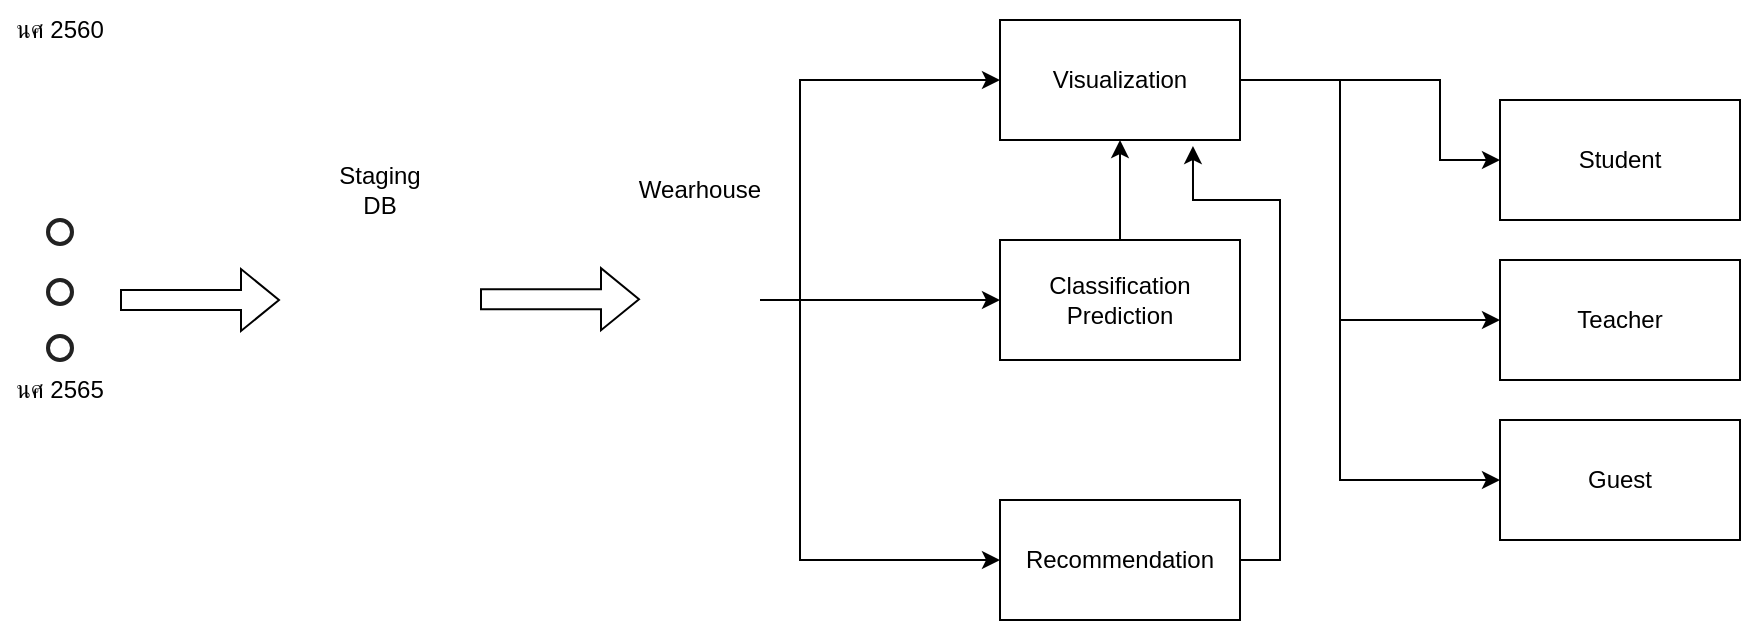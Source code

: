 <mxfile version="17.2.4" type="device"><diagram id="U_i0pgzZLeMi1-bSo1s6" name="Page-1"><mxGraphModel dx="1315" dy="728" grid="1" gridSize="10" guides="1" tooltips="1" connect="1" arrows="1" fold="1" page="1" pageScale="1" pageWidth="850" pageHeight="1100" math="0" shadow="0"><root><mxCell id="0"/><mxCell id="1" parent="0"/><mxCell id="QgDIe5IHMgXt2qr5OftS-1" value="" style="shape=image;html=1;verticalAlign=top;verticalLabelPosition=bottom;labelBackgroundColor=#ffffff;imageAspect=0;aspect=fixed;image=https://cdn2.iconfinder.com/data/icons/whcompare-isometric-web-hosting-servers/50/database-128.png" vertex="1" parent="1"><mxGeometry x="130" y="270" width="60" height="60" as="geometry"/></mxCell><mxCell id="QgDIe5IHMgXt2qr5OftS-2" value="" style="shape=image;html=1;verticalAlign=top;verticalLabelPosition=bottom;labelBackgroundColor=#ffffff;imageAspect=0;aspect=fixed;image=https://cdn2.iconfinder.com/data/icons/whcompare-isometric-web-hosting-servers/50/database-128.png" vertex="1" parent="1"><mxGeometry x="130" y="440" width="60" height="60" as="geometry"/></mxCell><mxCell id="QgDIe5IHMgXt2qr5OftS-3" value="" style="shape=flexArrow;endArrow=classic;html=1;rounded=0;" edge="1" parent="1"><mxGeometry width="50" height="50" relative="1" as="geometry"><mxPoint x="190" y="380" as="sourcePoint"/><mxPoint x="270" y="380" as="targetPoint"/></mxGeometry></mxCell><mxCell id="QgDIe5IHMgXt2qr5OftS-5" value="" style="shape=image;html=1;verticalAlign=top;verticalLabelPosition=bottom;labelBackgroundColor=#ffffff;imageAspect=0;aspect=fixed;image=https://cdn2.iconfinder.com/data/icons/whcompare-isometric-web-hosting-servers/50/database-128.png" vertex="1" parent="1"><mxGeometry x="290" y="350" width="60" height="60" as="geometry"/></mxCell><mxCell id="QgDIe5IHMgXt2qr5OftS-14" style="edgeStyle=orthogonalEdgeStyle;rounded=0;orthogonalLoop=1;jettySize=auto;html=1;exitX=1;exitY=0.5;exitDx=0;exitDy=0;entryX=0;entryY=0.5;entryDx=0;entryDy=0;" edge="1" parent="1" source="QgDIe5IHMgXt2qr5OftS-6" target="QgDIe5IHMgXt2qr5OftS-11"><mxGeometry relative="1" as="geometry"><Array as="points"><mxPoint x="530" y="380"/><mxPoint x="530" y="270"/></Array></mxGeometry></mxCell><mxCell id="QgDIe5IHMgXt2qr5OftS-16" style="edgeStyle=orthogonalEdgeStyle;rounded=0;orthogonalLoop=1;jettySize=auto;html=1;exitX=1;exitY=0.5;exitDx=0;exitDy=0;entryX=0;entryY=0.5;entryDx=0;entryDy=0;" edge="1" parent="1" source="QgDIe5IHMgXt2qr5OftS-6" target="QgDIe5IHMgXt2qr5OftS-12"><mxGeometry relative="1" as="geometry"/></mxCell><mxCell id="QgDIe5IHMgXt2qr5OftS-17" style="edgeStyle=orthogonalEdgeStyle;rounded=0;orthogonalLoop=1;jettySize=auto;html=1;exitX=1;exitY=0.5;exitDx=0;exitDy=0;entryX=0;entryY=0.5;entryDx=0;entryDy=0;" edge="1" parent="1" source="QgDIe5IHMgXt2qr5OftS-6" target="QgDIe5IHMgXt2qr5OftS-13"><mxGeometry relative="1" as="geometry"><Array as="points"><mxPoint x="530" y="380"/><mxPoint x="530" y="510"/></Array></mxGeometry></mxCell><mxCell id="QgDIe5IHMgXt2qr5OftS-6" value="" style="shape=image;html=1;verticalAlign=top;verticalLabelPosition=bottom;labelBackgroundColor=#ffffff;imageAspect=0;aspect=fixed;image=https://cdn2.iconfinder.com/data/icons/whcompare-isometric-web-hosting-servers/50/database-128.png" vertex="1" parent="1"><mxGeometry x="450" y="350" width="60" height="60" as="geometry"/></mxCell><mxCell id="QgDIe5IHMgXt2qr5OftS-7" value="" style="shape=flexArrow;endArrow=classic;html=1;rounded=0;" edge="1" parent="1"><mxGeometry width="50" height="50" relative="1" as="geometry"><mxPoint x="370" y="379.58" as="sourcePoint"/><mxPoint x="450" y="379.58" as="targetPoint"/></mxGeometry></mxCell><mxCell id="QgDIe5IHMgXt2qr5OftS-22" style="edgeStyle=orthogonalEdgeStyle;rounded=0;orthogonalLoop=1;jettySize=auto;html=1;exitX=1;exitY=0.5;exitDx=0;exitDy=0;entryX=0;entryY=0.5;entryDx=0;entryDy=0;" edge="1" parent="1" source="QgDIe5IHMgXt2qr5OftS-11" target="QgDIe5IHMgXt2qr5OftS-18"><mxGeometry relative="1" as="geometry"><Array as="points"><mxPoint x="850" y="270"/><mxPoint x="850" y="310"/></Array></mxGeometry></mxCell><mxCell id="QgDIe5IHMgXt2qr5OftS-71" style="edgeStyle=orthogonalEdgeStyle;orthogonalLoop=1;jettySize=auto;html=1;exitX=1;exitY=0.5;exitDx=0;exitDy=0;entryX=0;entryY=0.5;entryDx=0;entryDy=0;endArrow=classic;endFill=1;rounded=0;" edge="1" parent="1" source="QgDIe5IHMgXt2qr5OftS-11" target="QgDIe5IHMgXt2qr5OftS-19"><mxGeometry relative="1" as="geometry"><Array as="points"><mxPoint x="800" y="270"/><mxPoint x="800" y="390"/></Array></mxGeometry></mxCell><mxCell id="QgDIe5IHMgXt2qr5OftS-72" style="edgeStyle=orthogonalEdgeStyle;rounded=0;orthogonalLoop=1;jettySize=auto;html=1;exitX=1;exitY=0.5;exitDx=0;exitDy=0;entryX=0;entryY=0.5;entryDx=0;entryDy=0;endArrow=classic;endFill=1;" edge="1" parent="1" source="QgDIe5IHMgXt2qr5OftS-11" target="QgDIe5IHMgXt2qr5OftS-20"><mxGeometry relative="1" as="geometry"><Array as="points"><mxPoint x="800" y="270"/><mxPoint x="800" y="470"/></Array></mxGeometry></mxCell><mxCell id="QgDIe5IHMgXt2qr5OftS-11" value="Visualization" style="rounded=0;whiteSpace=wrap;html=1;" vertex="1" parent="1"><mxGeometry x="630" y="240" width="120" height="60" as="geometry"/></mxCell><mxCell id="QgDIe5IHMgXt2qr5OftS-23" style="edgeStyle=orthogonalEdgeStyle;rounded=0;orthogonalLoop=1;jettySize=auto;html=1;exitX=0.5;exitY=0;exitDx=0;exitDy=0;entryX=0.5;entryY=1;entryDx=0;entryDy=0;" edge="1" parent="1" source="QgDIe5IHMgXt2qr5OftS-12" target="QgDIe5IHMgXt2qr5OftS-11"><mxGeometry relative="1" as="geometry"/></mxCell><mxCell id="QgDIe5IHMgXt2qr5OftS-12" value="Classification Prediction" style="rounded=0;whiteSpace=wrap;html=1;" vertex="1" parent="1"><mxGeometry x="630" y="350" width="120" height="60" as="geometry"/></mxCell><mxCell id="QgDIe5IHMgXt2qr5OftS-24" style="edgeStyle=orthogonalEdgeStyle;rounded=0;orthogonalLoop=1;jettySize=auto;html=1;exitX=1;exitY=0.5;exitDx=0;exitDy=0;entryX=0.804;entryY=1.05;entryDx=0;entryDy=0;entryPerimeter=0;" edge="1" parent="1" source="QgDIe5IHMgXt2qr5OftS-13" target="QgDIe5IHMgXt2qr5OftS-11"><mxGeometry relative="1" as="geometry"><Array as="points"><mxPoint x="770" y="510"/><mxPoint x="770" y="330"/><mxPoint x="727" y="330"/></Array></mxGeometry></mxCell><mxCell id="QgDIe5IHMgXt2qr5OftS-13" value="Recommendation" style="rounded=0;whiteSpace=wrap;html=1;" vertex="1" parent="1"><mxGeometry x="630" y="480" width="120" height="60" as="geometry"/></mxCell><mxCell id="QgDIe5IHMgXt2qr5OftS-18" value="Student" style="rounded=0;whiteSpace=wrap;html=1;" vertex="1" parent="1"><mxGeometry x="880" y="280" width="120" height="60" as="geometry"/></mxCell><mxCell id="QgDIe5IHMgXt2qr5OftS-19" value="Teacher" style="rounded=0;whiteSpace=wrap;html=1;" vertex="1" parent="1"><mxGeometry x="880" y="360" width="120" height="60" as="geometry"/></mxCell><mxCell id="QgDIe5IHMgXt2qr5OftS-20" value="Guest" style="rounded=0;whiteSpace=wrap;html=1;" vertex="1" parent="1"><mxGeometry x="880" y="440" width="120" height="60" as="geometry"/></mxCell><mxCell id="QgDIe5IHMgXt2qr5OftS-73" value="Staging DB" style="text;html=1;strokeColor=none;fillColor=none;align=center;verticalAlign=middle;whiteSpace=wrap;rounded=0;" vertex="1" parent="1"><mxGeometry x="290" y="310" width="60" height="30" as="geometry"/></mxCell><mxCell id="QgDIe5IHMgXt2qr5OftS-74" value="Wearhouse" style="text;html=1;strokeColor=none;fillColor=none;align=center;verticalAlign=middle;whiteSpace=wrap;rounded=0;" vertex="1" parent="1"><mxGeometry x="450" y="310" width="60" height="30" as="geometry"/></mxCell><mxCell id="QgDIe5IHMgXt2qr5OftS-75" value="นศ 2560" style="text;html=1;strokeColor=none;fillColor=none;align=center;verticalAlign=middle;whiteSpace=wrap;rounded=0;" vertex="1" parent="1"><mxGeometry x="130" y="230" width="60" height="30" as="geometry"/></mxCell><mxCell id="QgDIe5IHMgXt2qr5OftS-76" value="นศ 2565" style="text;html=1;strokeColor=none;fillColor=none;align=center;verticalAlign=middle;whiteSpace=wrap;rounded=0;" vertex="1" parent="1"><mxGeometry x="130" y="410" width="60" height="30" as="geometry"/></mxCell><mxCell id="QgDIe5IHMgXt2qr5OftS-77" value="" style="html=1;verticalLabelPosition=bottom;labelBackgroundColor=#ffffff;verticalAlign=top;shadow=0;dashed=0;strokeWidth=2;shape=mxgraph.ios7.misc.circle;strokeColor=#222222;fillColor=none;" vertex="1" parent="1"><mxGeometry x="154" y="340" width="12" height="12" as="geometry"/></mxCell><mxCell id="QgDIe5IHMgXt2qr5OftS-80" value="" style="html=1;verticalLabelPosition=bottom;labelBackgroundColor=#ffffff;verticalAlign=top;shadow=0;dashed=0;strokeWidth=2;shape=mxgraph.ios7.misc.circle;strokeColor=#222222;fillColor=none;" vertex="1" parent="1"><mxGeometry x="154" y="370" width="12" height="12" as="geometry"/></mxCell><mxCell id="QgDIe5IHMgXt2qr5OftS-81" value="" style="html=1;verticalLabelPosition=bottom;labelBackgroundColor=#ffffff;verticalAlign=top;shadow=0;dashed=0;strokeWidth=2;shape=mxgraph.ios7.misc.circle;strokeColor=#222222;fillColor=none;" vertex="1" parent="1"><mxGeometry x="154" y="398" width="12" height="12" as="geometry"/></mxCell></root></mxGraphModel></diagram></mxfile>